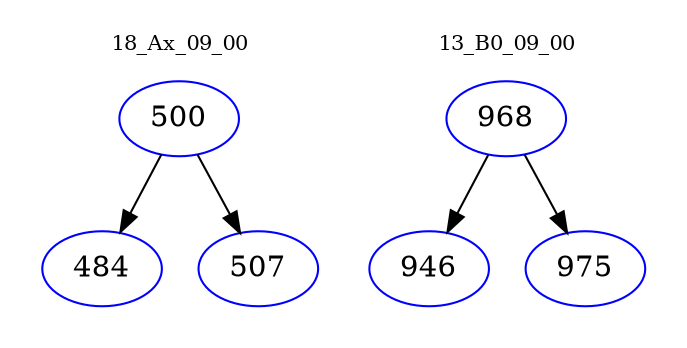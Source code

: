 digraph{
subgraph cluster_0 {
color = white
label = "18_Ax_09_00";
fontsize=10;
T0_500 [label="500", color="blue"]
T0_500 -> T0_484 [color="black"]
T0_484 [label="484", color="blue"]
T0_500 -> T0_507 [color="black"]
T0_507 [label="507", color="blue"]
}
subgraph cluster_1 {
color = white
label = "13_B0_09_00";
fontsize=10;
T1_968 [label="968", color="blue"]
T1_968 -> T1_946 [color="black"]
T1_946 [label="946", color="blue"]
T1_968 -> T1_975 [color="black"]
T1_975 [label="975", color="blue"]
}
}
